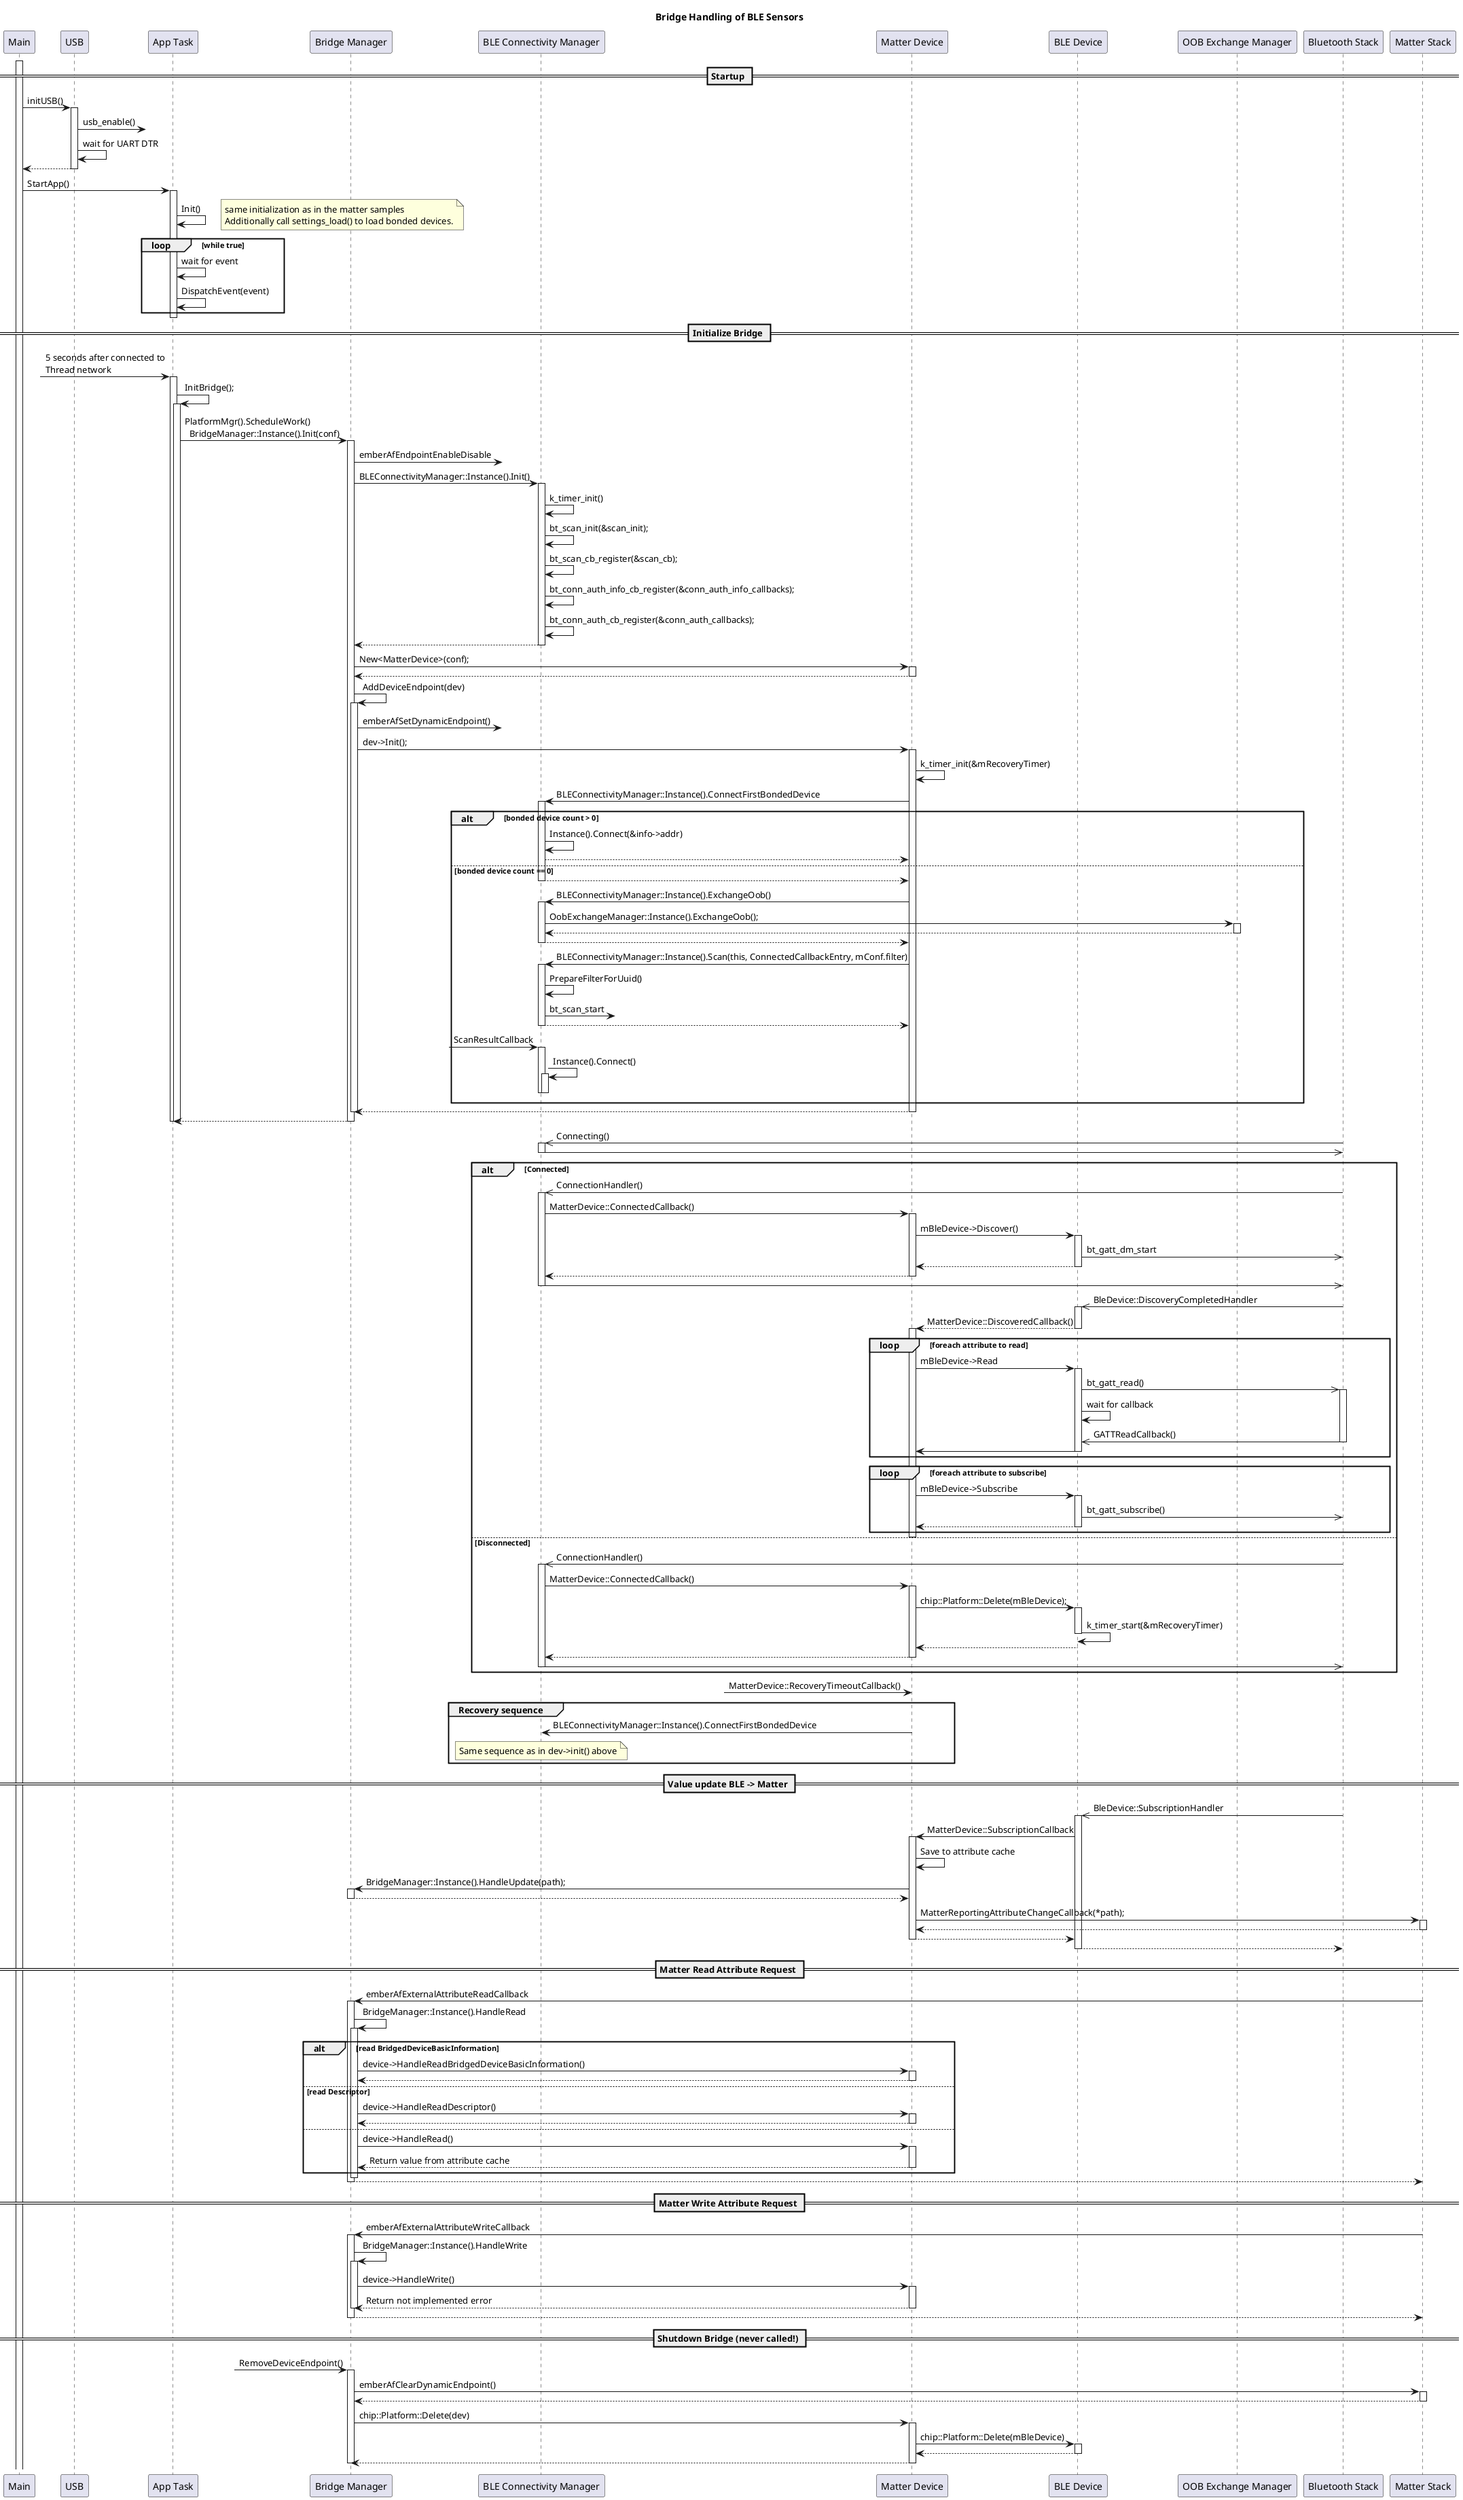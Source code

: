 @startuml

title Bridge Handling of BLE Sensors

participant "Main" as main
participant "USB" as usb
participant "App Task" as app
participant "Bridge Manager" as bm
participant "BLE Connectivity Manager" as bcm
participant "Matter Device" as md
participant "BLE Device" as bd
participant "OOB Exchange Manager" as oem
participant "Bluetooth Stack" as bt
participant "Matter Stack" as m

== Startup ==

activate main
    main->usb ++ : initUSB()
    usb->? : usb_enable()
    usb->usb : wait for UART DTR
    usb-->main  --
    main->app ++ : StartApp()
    app->app : Init()
    note right
        same initialization as in the matter samples
        Additionally call settings_load() to load bonded devices.
    end note
    loop while true
        app->app : wait for event
        app->app : DispatchEvent(event)
    end loop
    deactivate app

== Initialize Bridge ==

        ?->app ++ : 5 seconds after connected to\nThread network
        app->app ++ : InitBridge();
        app->bm ++ : PlatformMgr().ScheduleWork()\n  BridgeManager::Instance().Init(conf)
        bm->? : emberAfEndpointEnableDisable
        bm->bcm ++ : BLEConnectivityManager::Instance().Init()
        bcm->bcm  : k_timer_init()  
        bcm->bcm  : bt_scan_init(&scan_init);
        bcm->bcm  : bt_scan_cb_register(&scan_cb);
        bcm->bcm  : bt_conn_auth_info_cb_register(&conn_auth_info_callbacks);
        bcm->bcm  : bt_conn_auth_cb_register(&conn_auth_callbacks);
        bcm-->bm --
        bm->md ++ : New<MatterDevice>(conf);
        md-->bm --
        bm->bm ++ : AddDeviceEndpoint(dev)
        bm->? : emberAfSetDynamicEndpoint()
        bm->md ++ : dev->Init();

        md->md : k_timer_init(&mRecoveryTimer)
        md->bcm ++ : BLEConnectivityManager::Instance().ConnectFirstBondedDevice
        alt bonded device count > 0
            bcm->bcm : Instance().Connect(&info->addr)
            bcm-->md 
        else bonded device count == 0
            bcm-->md --
            md->bcm ++ : BLEConnectivityManager::Instance().ExchangeOob()
            bcm->oem ++ : OobExchangeManager::Instance().ExchangeOob();
            oem-->bcm --
            bcm-->md --
            md->bcm ++ : BLEConnectivityManager::Instance().Scan(this, ConnectedCallbackEntry, mConf.filter)
            bcm->bcm : PrepareFilterForUuid()
            bcm->? : bt_scan_start
            bcm--> md--
            ?->bcm : ScanResultCallback
            bcm++
            bcm->bcm ++: Instance().Connect()
            bcm--
            bcm--
        end
        md --> bm --
        bm--
        bm --> app --  
        app--
        app--
        bt->>bcm ++ : Connecting()
        bcm->>bt --



        alt Connected
            bt->>bcm ++ : ConnectionHandler()
            bcm->md ++ : MatterDevice::ConnectedCallback()
            md->bd ++ : mBleDevice->Discover()
            bd->>bt : bt_gatt_dm_start
            bd-->md --
            md-->bcm --
            bcm->>bt --
            
            bt->>bd -- : BleDevice::DiscoveryCompletedHandler
            bd++
            bd-->md -- : MatterDevice::DiscoveredCallback()
            md++


            loop foreach attribute to read
                md->bd ++ : mBleDevice->Read
                bd->>bt ++ : bt_gatt_read()
                bd->bd : wait for callback
                bt->>bd -- : GATTReadCallback()
                bd->md --

            end loop

            loop foreach attribute to subscribe
                md->bd ++ : mBleDevice->Subscribe
                bd->>bt : bt_gatt_subscribe()
                bd --> md --
            end loop

            md --

        else Disconnected

            bt->>bcm ++ : ConnectionHandler()
            bcm->md ++ : MatterDevice::ConnectedCallback()
            md->bd ++ : chip::Platform::Delete(mBleDevice);
            bd->bd -- : k_timer_start(&mRecoveryTimer)
            bd-->md --
            md-->bcm --
            bcm->>bt --

        end

        ?->md : MatterDevice::RecoveryTimeoutCallback()
        group Recovery sequence
            md->bcm : BLEConnectivityManager::Instance().ConnectFirstBondedDevice
            note over bcm  
                Same sequence as in dev->init() above
            end note
        end

== Value update BLE -> Matter ==

    bt->>bd ++ : BleDevice::SubscriptionHandler
    bd->md ++ : MatterDevice::SubscriptionCallback
    md->md : Save to attribute cache
    md->bm ++ : BridgeManager::Instance().HandleUpdate(path);
    bm-->md --    
    md->m ++ : MatterReportingAttributeChangeCallback(*path);
    m-->md --
    md-->bd --
    bd-->bt --

== Matter Read Attribute Request ==

    m->bm ++ : emberAfExternalAttributeReadCallback
    bm->bm ++ : BridgeManager::Instance().HandleRead
    alt read BridgedDeviceBasicInformation
        bm->md ++ : device->HandleReadBridgedDeviceBasicInformation()
        md-->bm --
    else read Descriptor
        bm->md ++ : device->HandleReadDescriptor()
        md-->bm --
    else
        bm->md ++ : device->HandleRead()
        md-->bm --: Return value from attribute cache
    end
    bm --
    bm-->m --

== Matter Write Attribute Request ==

    m->bm ++ : emberAfExternalAttributeWriteCallback
    bm->bm ++: BridgeManager::Instance().HandleWrite
    bm->md ++ : device->HandleWrite()
    md-->bm --: Return not implemented error
    bm --
    bm-->m --
 
== Shutdown Bridge (never called!) ==

    ?->bm ++ : RemoveDeviceEndpoint()
    bm->m ++ : emberAfClearDynamicEndpoint()
    m-->bm --
    bm->md ++ : chip::Platform::Delete(dev)
    md->bd ++ : chip::Platform::Delete(mBleDevice)
    bd-->md --
    md-->bm --
    bm --
@enduml
